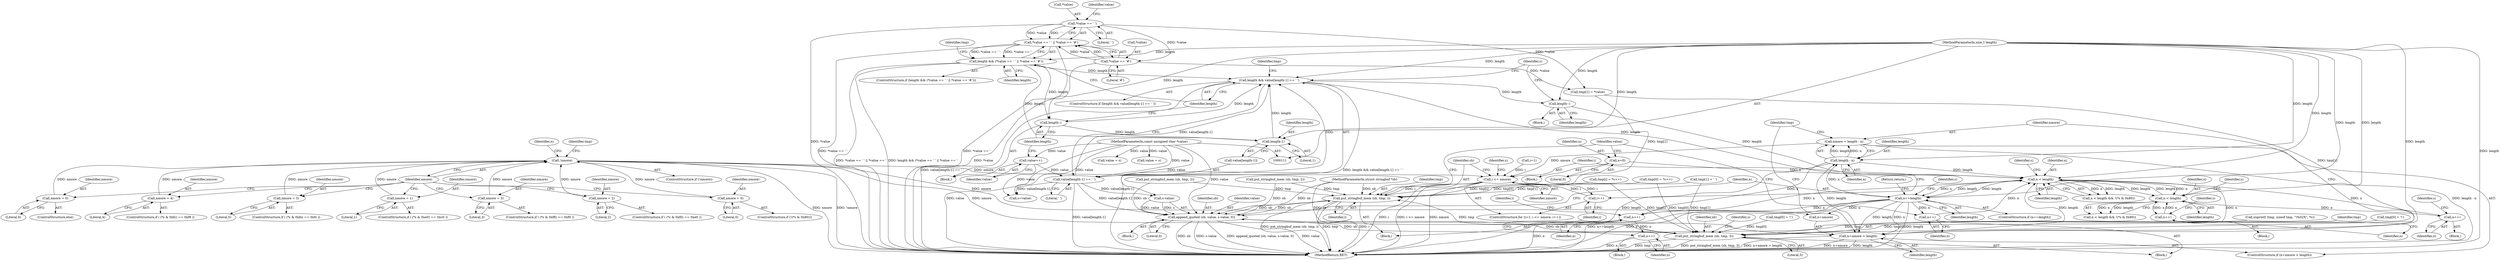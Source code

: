 digraph "0_gnupg_243d12fdec66a4360fbb3e307a046b39b5b4ffc3_0@integer" {
"1000332" [label="(Call,nmore = length - n)"];
"1000334" [label="(Call,length - n)"];
"1000327" [label="(Call,n+nmore > length)"];
"1000233" [label="(Call,n==length)"];
"1000194" [label="(Call,n < length)"];
"1000185" [label="(Call,n=0)"];
"1000322" [label="(Call,n++)"];
"1000371" [label="(Call,n++)"];
"1000344" [label="(Call,n++)"];
"1000203" [label="(Call,n++)"];
"1000212" [label="(Call,n < length)"];
"1000221" [label="(Call,n++)"];
"1000113" [label="(MethodParameterIn,size_t length)"];
"1000178" [label="(Call,length--)"];
"1000154" [label="(Call,length && value[length-1] == ' ')"];
"1000159" [label="(Call,length-1)"];
"1000122" [label="(Call,length && (*value == ' ' || *value == '#'))"];
"1000124" [label="(Call,*value == ' ' || *value == '#')"];
"1000125" [label="(Call,*value == ' ')"];
"1000129" [label="(Call,*value == '#')"];
"1000151" [label="(Call,length--)"];
"1000156" [label="(Call,value[length-1] == ' ')"];
"1000149" [label="(Call,value++)"];
"1000112" [label="(MethodParameterIn,const unsigned char *value)"];
"1000306" [label="(Call,!nmore)"];
"1000298" [label="(Call,nmore = 5)"];
"1000265" [label="(Call,nmore = 2)"];
"1000243" [label="(Call,nmore = 0)"];
"1000254" [label="(Call,nmore = 1)"];
"1000302" [label="(Call,nmore = 0)"];
"1000276" [label="(Call,nmore = 3)"];
"1000287" [label="(Call,nmore = 4)"];
"1000350" [label="(Call,i <= nmore)"];
"1000353" [label="(Call,i++)"];
"1000373" [label="(Call,put_stringbuf_mem (sb, tmp, i))"];
"1000225" [label="(Call,append_quoted (sb, value, s-value, 0))"];
"1000316" [label="(Call,put_stringbuf_mem (sb, tmp, 3))"];
"1000182" [label="(Call,s=value)"];
"1000326" [label="(ControlStructure,if (n+nmore > length))"];
"1000243" [label="(Call,nmore = 0)"];
"1000128" [label="(Literal,' ')"];
"1000220" [label="(Block,)"];
"1000258" [label="(ControlStructure,if ( (*s & 0xf0) == 0xe0 ))"];
"1000151" [label="(Call,length--)"];
"1000186" [label="(Identifier,n)"];
"1000232" [label="(ControlStructure,if (n==length))"];
"1000212" [label="(Call,n < length)"];
"1000373" [label="(Call,put_stringbuf_mem (sb, tmp, i))"];
"1000301" [label="(ControlStructure,else)"];
"1000277" [label="(Identifier,nmore)"];
"1000213" [label="(Identifier,n)"];
"1000156" [label="(Call,value[length-1] == ' ')"];
"1000346" [label="(ControlStructure,for (i=1; i <= nmore; i++))"];
"1000211" [label="(Call,n < length && !(*s & 0x80))"];
"1000124" [label="(Call,*value == ' ' || *value == '#')"];
"1000178" [label="(Call,length--)"];
"1000344" [label="(Call,n++)"];
"1000162" [label="(Literal,' ')"];
"1000265" [label="(Call,nmore = 2)"];
"1000304" [label="(Literal,0)"];
"1000228" [label="(Call,s-value)"];
"1000233" [label="(Call,n==length)"];
"1000241" [label="(Identifier,s)"];
"1000195" [label="(Identifier,n)"];
"1000154" [label="(Call,length && value[length-1] == ' ')"];
"1000179" [label="(Identifier,length)"];
"1000306" [label="(Call,!nmore)"];
"1000132" [label="(Literal,'#')"];
"1000114" [label="(MethodParameterIn,struct stringbuf *sb)"];
"1000145" [label="(Call,put_stringbuf_mem (sb, tmp, 2))"];
"1000234" [label="(Identifier,n)"];
"1000328" [label="(Call,n+nmore)"];
"1000352" [label="(Identifier,nmore)"];
"1000236" [label="(Return,return;)"];
"1000123" [label="(Identifier,length)"];
"1000227" [label="(Identifier,value)"];
"1000325" [label="(Block,)"];
"1000126" [label="(Call,*value)"];
"1000287" [label="(Call,nmore = 4)"];
"1000321" [label="(Identifier,s)"];
"1000319" [label="(Literal,3)"];
"1000247" [label="(ControlStructure,if ( (*s & 0xe0) == 0xc0 ))"];
"1000334" [label="(Call,length - n)"];
"1000335" [label="(Identifier,length)"];
"1000331" [label="(Identifier,length)"];
"1000371" [label="(Call,n++)"];
"1000291" [label="(ControlStructure,if ( (*s & 0xfe) == 0xfc ))"];
"1000256" [label="(Literal,1)"];
"1000206" [label="(Identifier,s)"];
"1000323" [label="(Identifier,n)"];
"1000161" [label="(Literal,1)"];
"1000164" [label="(Call,tmp[0] = '\\')"];
"1000136" [label="(Identifier,tmp)"];
"1000309" [label="(Call,snprintf (tmp, sizeof tmp, \"\\%02X\", *s))"];
"1000160" [label="(Identifier,length)"];
"1000308" [label="(Block,)"];
"1000169" [label="(Call,tmp[1] = ' ')"];
"1000200" [label="(Identifier,s)"];
"1000245" [label="(Literal,0)"];
"1000375" [label="(Identifier,tmp)"];
"1000149" [label="(Call,value++)"];
"1000244" [label="(Identifier,nmore)"];
"1000226" [label="(Identifier,sb)"];
"1000288" [label="(Identifier,nmore)"];
"1000231" [label="(Literal,0)"];
"1000310" [label="(Identifier,tmp)"];
"1000351" [label="(Identifier,i)"];
"1000318" [label="(Identifier,tmp)"];
"1000348" [label="(Identifier,i)"];
"1000224" [label="(Identifier,s)"];
"1000345" [label="(Identifier,n)"];
"1000122" [label="(Call,length && (*value == ' ' || *value == '#'))"];
"1000130" [label="(Call,*value)"];
"1000360" [label="(Identifier,s)"];
"1000372" [label="(Identifier,n)"];
"1000222" [label="(Identifier,n)"];
"1000155" [label="(Identifier,length)"];
"1000157" [label="(Call,value[length-1])"];
"1000303" [label="(Identifier,nmore)"];
"1000204" [label="(Identifier,n)"];
"1000305" [label="(ControlStructure,if (!nmore))"];
"1000190" [label="(Call,value = s)"];
"1000337" [label="(Call,tmp[0] = *s++)"];
"1000354" [label="(Identifier,i)"];
"1000289" [label="(Literal,4)"];
"1000299" [label="(Identifier,nmore)"];
"1000376" [label="(Identifier,i)"];
"1000183" [label="(Identifier,s)"];
"1000153" [label="(ControlStructure,if (length && value[length-1] == ' '))"];
"1000133" [label="(Block,)"];
"1000300" [label="(Literal,5)"];
"1000131" [label="(Identifier,value)"];
"1000269" [label="(ControlStructure,if ( (*s & 0xf8) == 0xf0 ))"];
"1000329" [label="(Identifier,n)"];
"1000347" [label="(Call,i=1)"];
"1000134" [label="(Call,tmp[0] = '\\')"];
"1000280" [label="(ControlStructure,if ( (*s & 0xfc) == 0xf8 ))"];
"1000152" [label="(Identifier,length)"];
"1000174" [label="(Call,put_stringbuf_mem (sb, tmp, 2))"];
"1000276" [label="(Call,nmore = 3)"];
"1000317" [label="(Identifier,sb)"];
"1000150" [label="(Identifier,value)"];
"1000336" [label="(Identifier,n)"];
"1000208" [label="(Call,value = s)"];
"1000121" [label="(ControlStructure,if (length && (*value == ' ' || *value == '#')))"];
"1000364" [label="(Call,tmp[i] = *s++)"];
"1000254" [label="(Call,nmore = 1)"];
"1000327" [label="(Call,n+nmore > length)"];
"1000278" [label="(Literal,3)"];
"1000139" [label="(Call,tmp[1] = *value)"];
"1000166" [label="(Identifier,tmp)"];
"1000188" [label="(Block,)"];
"1000307" [label="(Identifier,nmore)"];
"1000196" [label="(Identifier,length)"];
"1000355" [label="(Block,)"];
"1000374" [label="(Identifier,sb)"];
"1000316" [label="(Call,put_stringbuf_mem (sb, tmp, 3))"];
"1000221" [label="(Call,n++)"];
"1000267" [label="(Literal,2)"];
"1000191" [label="(Identifier,value)"];
"1000194" [label="(Call,n < length)"];
"1000332" [label="(Call,nmore = length - n)"];
"1000225" [label="(Call,append_quoted (sb, value, s-value, 0))"];
"1000113" [label="(MethodParameterIn,size_t length)"];
"1000353" [label="(Call,i++)"];
"1000214" [label="(Identifier,length)"];
"1000203" [label="(Call,n++)"];
"1000298" [label="(Call,nmore = 5)"];
"1000129" [label="(Call,*value == '#')"];
"1000237" [label="(ControlStructure,if (!(*s & 0x80)))"];
"1000266" [label="(Identifier,nmore)"];
"1000159" [label="(Call,length-1)"];
"1000187" [label="(Literal,0)"];
"1000125" [label="(Call,*value == ' ')"];
"1000377" [label="(MethodReturn,RET)"];
"1000112" [label="(MethodParameterIn,const unsigned char *value)"];
"1000255" [label="(Identifier,nmore)"];
"1000322" [label="(Call,n++)"];
"1000235" [label="(Identifier,length)"];
"1000163" [label="(Block,)"];
"1000202" [label="(Block,)"];
"1000350" [label="(Call,i <= nmore)"];
"1000333" [label="(Identifier,nmore)"];
"1000218" [label="(Identifier,s)"];
"1000339" [label="(Identifier,tmp)"];
"1000185" [label="(Call,n=0)"];
"1000193" [label="(Call,n < length && !(*s & 0x80))"];
"1000302" [label="(Call,nmore = 0)"];
"1000181" [label="(Block,)"];
"1000332" -> "1000326"  [label="AST: "];
"1000332" -> "1000334"  [label="CFG: "];
"1000333" -> "1000332"  [label="AST: "];
"1000334" -> "1000332"  [label="AST: "];
"1000339" -> "1000332"  [label="CFG: "];
"1000332" -> "1000377"  [label="DDG: length - n"];
"1000334" -> "1000332"  [label="DDG: length"];
"1000334" -> "1000332"  [label="DDG: n"];
"1000332" -> "1000350"  [label="DDG: nmore"];
"1000334" -> "1000336"  [label="CFG: "];
"1000335" -> "1000334"  [label="AST: "];
"1000336" -> "1000334"  [label="AST: "];
"1000334" -> "1000377"  [label="DDG: length"];
"1000334" -> "1000194"  [label="DDG: length"];
"1000327" -> "1000334"  [label="DDG: length"];
"1000113" -> "1000334"  [label="DDG: length"];
"1000233" -> "1000334"  [label="DDG: n"];
"1000334" -> "1000344"  [label="DDG: n"];
"1000327" -> "1000326"  [label="AST: "];
"1000327" -> "1000331"  [label="CFG: "];
"1000328" -> "1000327"  [label="AST: "];
"1000331" -> "1000327"  [label="AST: "];
"1000333" -> "1000327"  [label="CFG: "];
"1000339" -> "1000327"  [label="CFG: "];
"1000327" -> "1000377"  [label="DDG: n+nmore"];
"1000327" -> "1000377"  [label="DDG: length"];
"1000327" -> "1000377"  [label="DDG: n+nmore > length"];
"1000327" -> "1000194"  [label="DDG: length"];
"1000233" -> "1000327"  [label="DDG: n"];
"1000233" -> "1000327"  [label="DDG: length"];
"1000306" -> "1000327"  [label="DDG: nmore"];
"1000113" -> "1000327"  [label="DDG: length"];
"1000233" -> "1000232"  [label="AST: "];
"1000233" -> "1000235"  [label="CFG: "];
"1000234" -> "1000233"  [label="AST: "];
"1000235" -> "1000233"  [label="AST: "];
"1000236" -> "1000233"  [label="CFG: "];
"1000241" -> "1000233"  [label="CFG: "];
"1000233" -> "1000377"  [label="DDG: n==length"];
"1000233" -> "1000377"  [label="DDG: length"];
"1000233" -> "1000377"  [label="DDG: n"];
"1000233" -> "1000194"  [label="DDG: length"];
"1000194" -> "1000233"  [label="DDG: n"];
"1000194" -> "1000233"  [label="DDG: length"];
"1000113" -> "1000233"  [label="DDG: length"];
"1000233" -> "1000322"  [label="DDG: n"];
"1000233" -> "1000328"  [label="DDG: n"];
"1000233" -> "1000344"  [label="DDG: n"];
"1000194" -> "1000193"  [label="AST: "];
"1000194" -> "1000196"  [label="CFG: "];
"1000195" -> "1000194"  [label="AST: "];
"1000196" -> "1000194"  [label="AST: "];
"1000200" -> "1000194"  [label="CFG: "];
"1000193" -> "1000194"  [label="CFG: "];
"1000194" -> "1000193"  [label="DDG: n"];
"1000194" -> "1000193"  [label="DDG: length"];
"1000185" -> "1000194"  [label="DDG: n"];
"1000322" -> "1000194"  [label="DDG: n"];
"1000371" -> "1000194"  [label="DDG: n"];
"1000344" -> "1000194"  [label="DDG: n"];
"1000203" -> "1000194"  [label="DDG: n"];
"1000178" -> "1000194"  [label="DDG: length"];
"1000212" -> "1000194"  [label="DDG: length"];
"1000154" -> "1000194"  [label="DDG: length"];
"1000113" -> "1000194"  [label="DDG: length"];
"1000194" -> "1000212"  [label="DDG: n"];
"1000194" -> "1000212"  [label="DDG: length"];
"1000185" -> "1000181"  [label="AST: "];
"1000185" -> "1000187"  [label="CFG: "];
"1000186" -> "1000185"  [label="AST: "];
"1000187" -> "1000185"  [label="AST: "];
"1000191" -> "1000185"  [label="CFG: "];
"1000322" -> "1000308"  [label="AST: "];
"1000322" -> "1000323"  [label="CFG: "];
"1000323" -> "1000322"  [label="AST: "];
"1000191" -> "1000322"  [label="CFG: "];
"1000371" -> "1000355"  [label="AST: "];
"1000371" -> "1000372"  [label="CFG: "];
"1000372" -> "1000371"  [label="AST: "];
"1000354" -> "1000371"  [label="CFG: "];
"1000371" -> "1000377"  [label="DDG: n"];
"1000344" -> "1000371"  [label="DDG: n"];
"1000344" -> "1000325"  [label="AST: "];
"1000344" -> "1000345"  [label="CFG: "];
"1000345" -> "1000344"  [label="AST: "];
"1000348" -> "1000344"  [label="CFG: "];
"1000344" -> "1000377"  [label="DDG: n"];
"1000203" -> "1000202"  [label="AST: "];
"1000203" -> "1000204"  [label="CFG: "];
"1000204" -> "1000203"  [label="AST: "];
"1000206" -> "1000203"  [label="CFG: "];
"1000212" -> "1000203"  [label="DDG: n"];
"1000212" -> "1000211"  [label="AST: "];
"1000212" -> "1000214"  [label="CFG: "];
"1000213" -> "1000212"  [label="AST: "];
"1000214" -> "1000212"  [label="AST: "];
"1000218" -> "1000212"  [label="CFG: "];
"1000211" -> "1000212"  [label="CFG: "];
"1000212" -> "1000211"  [label="DDG: n"];
"1000212" -> "1000211"  [label="DDG: length"];
"1000221" -> "1000212"  [label="DDG: n"];
"1000113" -> "1000212"  [label="DDG: length"];
"1000212" -> "1000221"  [label="DDG: n"];
"1000221" -> "1000220"  [label="AST: "];
"1000221" -> "1000222"  [label="CFG: "];
"1000222" -> "1000221"  [label="AST: "];
"1000224" -> "1000221"  [label="CFG: "];
"1000113" -> "1000111"  [label="AST: "];
"1000113" -> "1000377"  [label="DDG: length"];
"1000113" -> "1000122"  [label="DDG: length"];
"1000113" -> "1000151"  [label="DDG: length"];
"1000113" -> "1000154"  [label="DDG: length"];
"1000113" -> "1000159"  [label="DDG: length"];
"1000113" -> "1000178"  [label="DDG: length"];
"1000178" -> "1000163"  [label="AST: "];
"1000178" -> "1000179"  [label="CFG: "];
"1000179" -> "1000178"  [label="AST: "];
"1000183" -> "1000178"  [label="CFG: "];
"1000154" -> "1000178"  [label="DDG: length"];
"1000154" -> "1000153"  [label="AST: "];
"1000154" -> "1000155"  [label="CFG: "];
"1000154" -> "1000156"  [label="CFG: "];
"1000155" -> "1000154"  [label="AST: "];
"1000156" -> "1000154"  [label="AST: "];
"1000166" -> "1000154"  [label="CFG: "];
"1000183" -> "1000154"  [label="CFG: "];
"1000154" -> "1000377"  [label="DDG: length && value[length-1] == ' '"];
"1000154" -> "1000377"  [label="DDG: value[length-1] == ' '"];
"1000159" -> "1000154"  [label="DDG: length"];
"1000122" -> "1000154"  [label="DDG: length"];
"1000151" -> "1000154"  [label="DDG: length"];
"1000156" -> "1000154"  [label="DDG: value[length-1]"];
"1000156" -> "1000154"  [label="DDG: ' '"];
"1000159" -> "1000157"  [label="AST: "];
"1000159" -> "1000161"  [label="CFG: "];
"1000160" -> "1000159"  [label="AST: "];
"1000161" -> "1000159"  [label="AST: "];
"1000157" -> "1000159"  [label="CFG: "];
"1000122" -> "1000159"  [label="DDG: length"];
"1000151" -> "1000159"  [label="DDG: length"];
"1000122" -> "1000121"  [label="AST: "];
"1000122" -> "1000123"  [label="CFG: "];
"1000122" -> "1000124"  [label="CFG: "];
"1000123" -> "1000122"  [label="AST: "];
"1000124" -> "1000122"  [label="AST: "];
"1000136" -> "1000122"  [label="CFG: "];
"1000155" -> "1000122"  [label="CFG: "];
"1000122" -> "1000377"  [label="DDG: length && (*value == ' ' || *value == '"];
"1000122" -> "1000377"  [label="DDG: *value == ' ' || *value == '"];
"1000124" -> "1000122"  [label="DDG: *value == ' '"];
"1000124" -> "1000122"  [label="DDG: *value == '"];
"1000122" -> "1000151"  [label="DDG: length"];
"1000124" -> "1000125"  [label="CFG: "];
"1000124" -> "1000129"  [label="CFG: "];
"1000125" -> "1000124"  [label="AST: "];
"1000129" -> "1000124"  [label="AST: "];
"1000124" -> "1000377"  [label="DDG: *value == ' '"];
"1000124" -> "1000377"  [label="DDG: *value == '"];
"1000125" -> "1000124"  [label="DDG: *value"];
"1000125" -> "1000124"  [label="DDG: ' '"];
"1000129" -> "1000124"  [label="DDG: *value"];
"1000129" -> "1000124"  [label="DDG: '"];
"1000125" -> "1000128"  [label="CFG: "];
"1000126" -> "1000125"  [label="AST: "];
"1000128" -> "1000125"  [label="AST: "];
"1000131" -> "1000125"  [label="CFG: "];
"1000125" -> "1000377"  [label="DDG: *value"];
"1000125" -> "1000129"  [label="DDG: *value"];
"1000125" -> "1000139"  [label="DDG: *value"];
"1000129" -> "1000132"  [label="CFG: "];
"1000130" -> "1000129"  [label="AST: "];
"1000132" -> "1000129"  [label="AST: "];
"1000129" -> "1000377"  [label="DDG: *value"];
"1000129" -> "1000139"  [label="DDG: *value"];
"1000151" -> "1000133"  [label="AST: "];
"1000151" -> "1000152"  [label="CFG: "];
"1000152" -> "1000151"  [label="AST: "];
"1000155" -> "1000151"  [label="CFG: "];
"1000156" -> "1000162"  [label="CFG: "];
"1000157" -> "1000156"  [label="AST: "];
"1000162" -> "1000156"  [label="AST: "];
"1000156" -> "1000377"  [label="DDG: value[length-1]"];
"1000149" -> "1000156"  [label="DDG: value"];
"1000112" -> "1000156"  [label="DDG: value"];
"1000156" -> "1000182"  [label="DDG: value[length-1]"];
"1000156" -> "1000225"  [label="DDG: value[length-1]"];
"1000156" -> "1000228"  [label="DDG: value[length-1]"];
"1000149" -> "1000133"  [label="AST: "];
"1000149" -> "1000150"  [label="CFG: "];
"1000150" -> "1000149"  [label="AST: "];
"1000152" -> "1000149"  [label="CFG: "];
"1000112" -> "1000149"  [label="DDG: value"];
"1000149" -> "1000182"  [label="DDG: value"];
"1000112" -> "1000111"  [label="AST: "];
"1000112" -> "1000377"  [label="DDG: value"];
"1000112" -> "1000182"  [label="DDG: value"];
"1000112" -> "1000190"  [label="DDG: value"];
"1000112" -> "1000208"  [label="DDG: value"];
"1000112" -> "1000225"  [label="DDG: value"];
"1000112" -> "1000228"  [label="DDG: value"];
"1000306" -> "1000305"  [label="AST: "];
"1000306" -> "1000307"  [label="CFG: "];
"1000307" -> "1000306"  [label="AST: "];
"1000310" -> "1000306"  [label="CFG: "];
"1000329" -> "1000306"  [label="CFG: "];
"1000306" -> "1000377"  [label="DDG: nmore"];
"1000306" -> "1000377"  [label="DDG: !nmore"];
"1000298" -> "1000306"  [label="DDG: nmore"];
"1000265" -> "1000306"  [label="DDG: nmore"];
"1000243" -> "1000306"  [label="DDG: nmore"];
"1000254" -> "1000306"  [label="DDG: nmore"];
"1000302" -> "1000306"  [label="DDG: nmore"];
"1000276" -> "1000306"  [label="DDG: nmore"];
"1000287" -> "1000306"  [label="DDG: nmore"];
"1000306" -> "1000328"  [label="DDG: nmore"];
"1000306" -> "1000350"  [label="DDG: nmore"];
"1000298" -> "1000291"  [label="AST: "];
"1000298" -> "1000300"  [label="CFG: "];
"1000299" -> "1000298"  [label="AST: "];
"1000300" -> "1000298"  [label="AST: "];
"1000307" -> "1000298"  [label="CFG: "];
"1000265" -> "1000258"  [label="AST: "];
"1000265" -> "1000267"  [label="CFG: "];
"1000266" -> "1000265"  [label="AST: "];
"1000267" -> "1000265"  [label="AST: "];
"1000307" -> "1000265"  [label="CFG: "];
"1000243" -> "1000237"  [label="AST: "];
"1000243" -> "1000245"  [label="CFG: "];
"1000244" -> "1000243"  [label="AST: "];
"1000245" -> "1000243"  [label="AST: "];
"1000307" -> "1000243"  [label="CFG: "];
"1000254" -> "1000247"  [label="AST: "];
"1000254" -> "1000256"  [label="CFG: "];
"1000255" -> "1000254"  [label="AST: "];
"1000256" -> "1000254"  [label="AST: "];
"1000307" -> "1000254"  [label="CFG: "];
"1000302" -> "1000301"  [label="AST: "];
"1000302" -> "1000304"  [label="CFG: "];
"1000303" -> "1000302"  [label="AST: "];
"1000304" -> "1000302"  [label="AST: "];
"1000307" -> "1000302"  [label="CFG: "];
"1000276" -> "1000269"  [label="AST: "];
"1000276" -> "1000278"  [label="CFG: "];
"1000277" -> "1000276"  [label="AST: "];
"1000278" -> "1000276"  [label="AST: "];
"1000307" -> "1000276"  [label="CFG: "];
"1000287" -> "1000280"  [label="AST: "];
"1000287" -> "1000289"  [label="CFG: "];
"1000288" -> "1000287"  [label="AST: "];
"1000289" -> "1000287"  [label="AST: "];
"1000307" -> "1000287"  [label="CFG: "];
"1000350" -> "1000346"  [label="AST: "];
"1000350" -> "1000352"  [label="CFG: "];
"1000351" -> "1000350"  [label="AST: "];
"1000352" -> "1000350"  [label="AST: "];
"1000360" -> "1000350"  [label="CFG: "];
"1000374" -> "1000350"  [label="CFG: "];
"1000350" -> "1000377"  [label="DDG: i"];
"1000350" -> "1000377"  [label="DDG: i <= nmore"];
"1000350" -> "1000377"  [label="DDG: nmore"];
"1000347" -> "1000350"  [label="DDG: i"];
"1000353" -> "1000350"  [label="DDG: i"];
"1000350" -> "1000353"  [label="DDG: i"];
"1000350" -> "1000373"  [label="DDG: i"];
"1000353" -> "1000346"  [label="AST: "];
"1000353" -> "1000354"  [label="CFG: "];
"1000354" -> "1000353"  [label="AST: "];
"1000351" -> "1000353"  [label="CFG: "];
"1000373" -> "1000325"  [label="AST: "];
"1000373" -> "1000376"  [label="CFG: "];
"1000374" -> "1000373"  [label="AST: "];
"1000375" -> "1000373"  [label="AST: "];
"1000376" -> "1000373"  [label="AST: "];
"1000191" -> "1000373"  [label="CFG: "];
"1000373" -> "1000377"  [label="DDG: i"];
"1000373" -> "1000377"  [label="DDG: tmp"];
"1000373" -> "1000377"  [label="DDG: put_stringbuf_mem (sb, tmp, i)"];
"1000373" -> "1000225"  [label="DDG: sb"];
"1000225" -> "1000373"  [label="DDG: sb"];
"1000114" -> "1000373"  [label="DDG: sb"];
"1000364" -> "1000373"  [label="DDG: tmp[i]"];
"1000316" -> "1000373"  [label="DDG: tmp"];
"1000139" -> "1000373"  [label="DDG: tmp[1]"];
"1000337" -> "1000373"  [label="DDG: tmp[0]"];
"1000174" -> "1000373"  [label="DDG: tmp"];
"1000169" -> "1000373"  [label="DDG: tmp[1]"];
"1000145" -> "1000373"  [label="DDG: tmp"];
"1000225" -> "1000188"  [label="AST: "];
"1000225" -> "1000231"  [label="CFG: "];
"1000226" -> "1000225"  [label="AST: "];
"1000227" -> "1000225"  [label="AST: "];
"1000228" -> "1000225"  [label="AST: "];
"1000231" -> "1000225"  [label="AST: "];
"1000234" -> "1000225"  [label="CFG: "];
"1000225" -> "1000377"  [label="DDG: append_quoted (sb, value, s-value, 0)"];
"1000225" -> "1000377"  [label="DDG: value"];
"1000225" -> "1000377"  [label="DDG: sb"];
"1000225" -> "1000377"  [label="DDG: s-value"];
"1000174" -> "1000225"  [label="DDG: sb"];
"1000316" -> "1000225"  [label="DDG: sb"];
"1000145" -> "1000225"  [label="DDG: sb"];
"1000114" -> "1000225"  [label="DDG: sb"];
"1000228" -> "1000225"  [label="DDG: value"];
"1000228" -> "1000225"  [label="DDG: s"];
"1000225" -> "1000316"  [label="DDG: sb"];
"1000316" -> "1000308"  [label="AST: "];
"1000316" -> "1000319"  [label="CFG: "];
"1000317" -> "1000316"  [label="AST: "];
"1000318" -> "1000316"  [label="AST: "];
"1000319" -> "1000316"  [label="AST: "];
"1000321" -> "1000316"  [label="CFG: "];
"1000316" -> "1000377"  [label="DDG: tmp"];
"1000316" -> "1000377"  [label="DDG: put_stringbuf_mem (sb, tmp, 3)"];
"1000114" -> "1000316"  [label="DDG: sb"];
"1000139" -> "1000316"  [label="DDG: tmp[1]"];
"1000337" -> "1000316"  [label="DDG: tmp[0]"];
"1000134" -> "1000316"  [label="DDG: tmp[0]"];
"1000169" -> "1000316"  [label="DDG: tmp[1]"];
"1000164" -> "1000316"  [label="DDG: tmp[0]"];
"1000309" -> "1000316"  [label="DDG: tmp"];
"1000364" -> "1000316"  [label="DDG: tmp[i]"];
}
